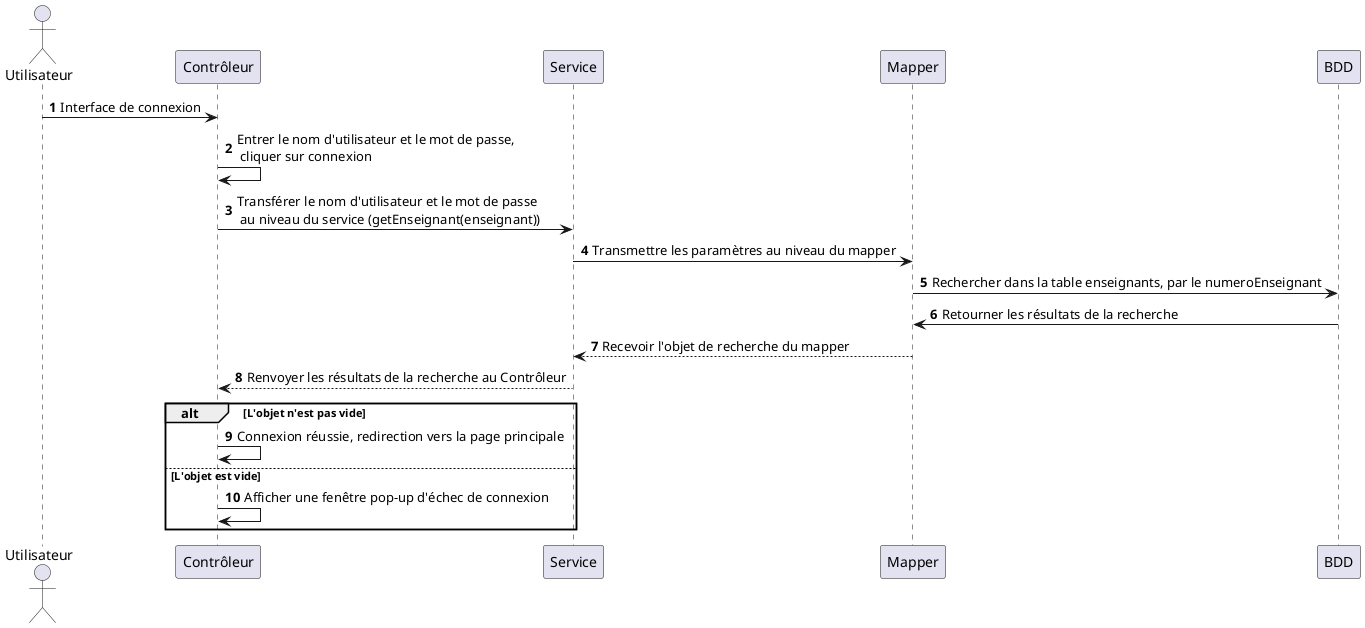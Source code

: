 @startuml
'https://plantuml.com/sequence-diagram

autonumber
Actor Utilisateur
Utilisateur -> Contrôleur: Interface de connexion
Contrôleur -> Contrôleur: Entrer le nom d'utilisateur et le mot de passe, \n cliquer sur connexion
Contrôleur -> Service: Transférer le nom d'utilisateur et le mot de passe \n au niveau du service (getEnseignant(enseignant))
Service -> Mapper: Transmettre les paramètres au niveau du mapper
Mapper -> BDD: Rechercher dans la table enseignants, par le numeroEnseignant
BDD -> Mapper: Retourner les résultats de la recherche
Mapper --> Service: Recevoir l'objet de recherche du mapper
Service --> Contrôleur: Renvoyer les résultats de la recherche au Contrôleur
alt L'objet n'est pas vide
Contrôleur -> Contrôleur: Connexion réussie, redirection vers la page principale
else L'objet est vide
Contrôleur -> Contrôleur: Afficher une fenêtre pop-up d'échec de connexion
end



@enduml